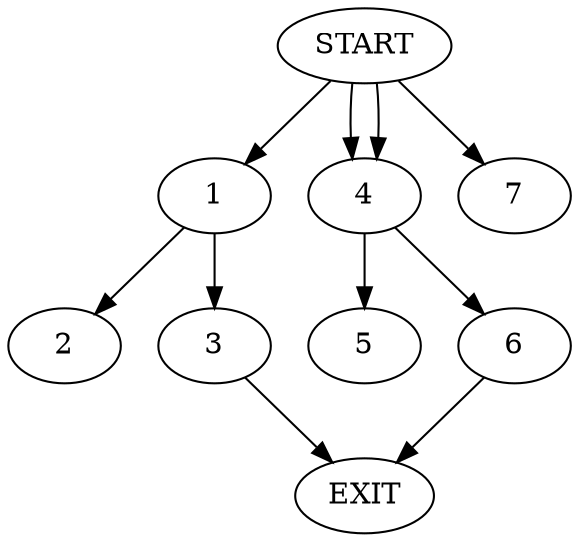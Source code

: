 digraph { 
0 [label="START"];
1;
2;
3;
4;
5;
6;
7;
8[label="EXIT"];
0 -> 7;
0 -> 1;
0:s2 -> 4;
0:s3 -> 4;
1 -> 2;
1 -> 3;
3 -> 8;
4 -> 5;
4 -> 6;
6 -> 8;
}
